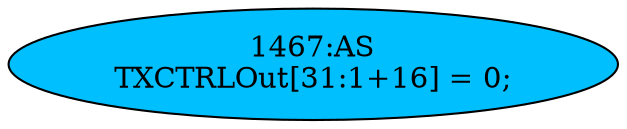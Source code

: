 strict digraph "" {
	node [label="\N"];
	"1467:AS"	 [ast="<pyverilog.vparser.ast.Assign object at 0x7fbdee048490>",
		def_var="['TXCTRLOut']",
		fillcolor=deepskyblue,
		label="1467:AS
TXCTRLOut[31:1+16] = 0;",
		statements="[]",
		style=filled,
		typ=Assign,
		use_var="[]"];
}
